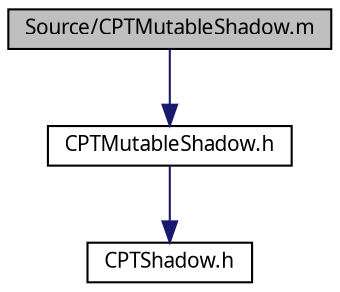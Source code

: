 digraph "Source/CPTMutableShadow.m"
{
 // LATEX_PDF_SIZE
  bgcolor="transparent";
  edge [fontname="Lucinda Grande",fontsize="10",labelfontname="Lucinda Grande",labelfontsize="10"];
  node [fontname="Lucinda Grande",fontsize="10",shape=record];
  Node1 [label="Source/CPTMutableShadow.m",height=0.2,width=0.4,color="black", fillcolor="grey75", style="filled", fontcolor="black",tooltip=" "];
  Node1 -> Node2 [color="midnightblue",fontsize="10",style="solid",fontname="Lucinda Grande"];
  Node2 [label="CPTMutableShadow.h",height=0.2,width=0.4,color="black",URL="$_c_p_t_mutable_shadow_8h.html",tooltip=" "];
  Node2 -> Node3 [color="midnightblue",fontsize="10",style="solid",fontname="Lucinda Grande"];
  Node3 [label="CPTShadow.h",height=0.2,width=0.4,color="black",URL="$_c_p_t_shadow_8h.html",tooltip=" "];
}
